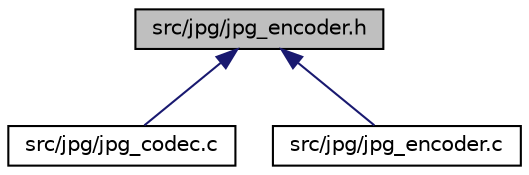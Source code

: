 digraph "src/jpg/jpg_encoder.h"
{
 // LATEX_PDF_SIZE
  edge [fontname="Helvetica",fontsize="10",labelfontname="Helvetica",labelfontsize="10"];
  node [fontname="Helvetica",fontsize="10",shape=record];
  Node1 [label="src/jpg/jpg_encoder.h",height=0.2,width=0.4,color="black", fillcolor="grey75", style="filled", fontcolor="black",tooltip=" "];
  Node1 -> Node2 [dir="back",color="midnightblue",fontsize="10",style="solid",fontname="Helvetica"];
  Node2 [label="src/jpg/jpg_codec.c",height=0.2,width=0.4,color="black", fillcolor="white", style="filled",URL="$jpg__codec_8c.html",tooltip=" "];
  Node1 -> Node3 [dir="back",color="midnightblue",fontsize="10",style="solid",fontname="Helvetica"];
  Node3 [label="src/jpg/jpg_encoder.c",height=0.2,width=0.4,color="black", fillcolor="white", style="filled",URL="$jpg__encoder_8c.html",tooltip=" "];
}
